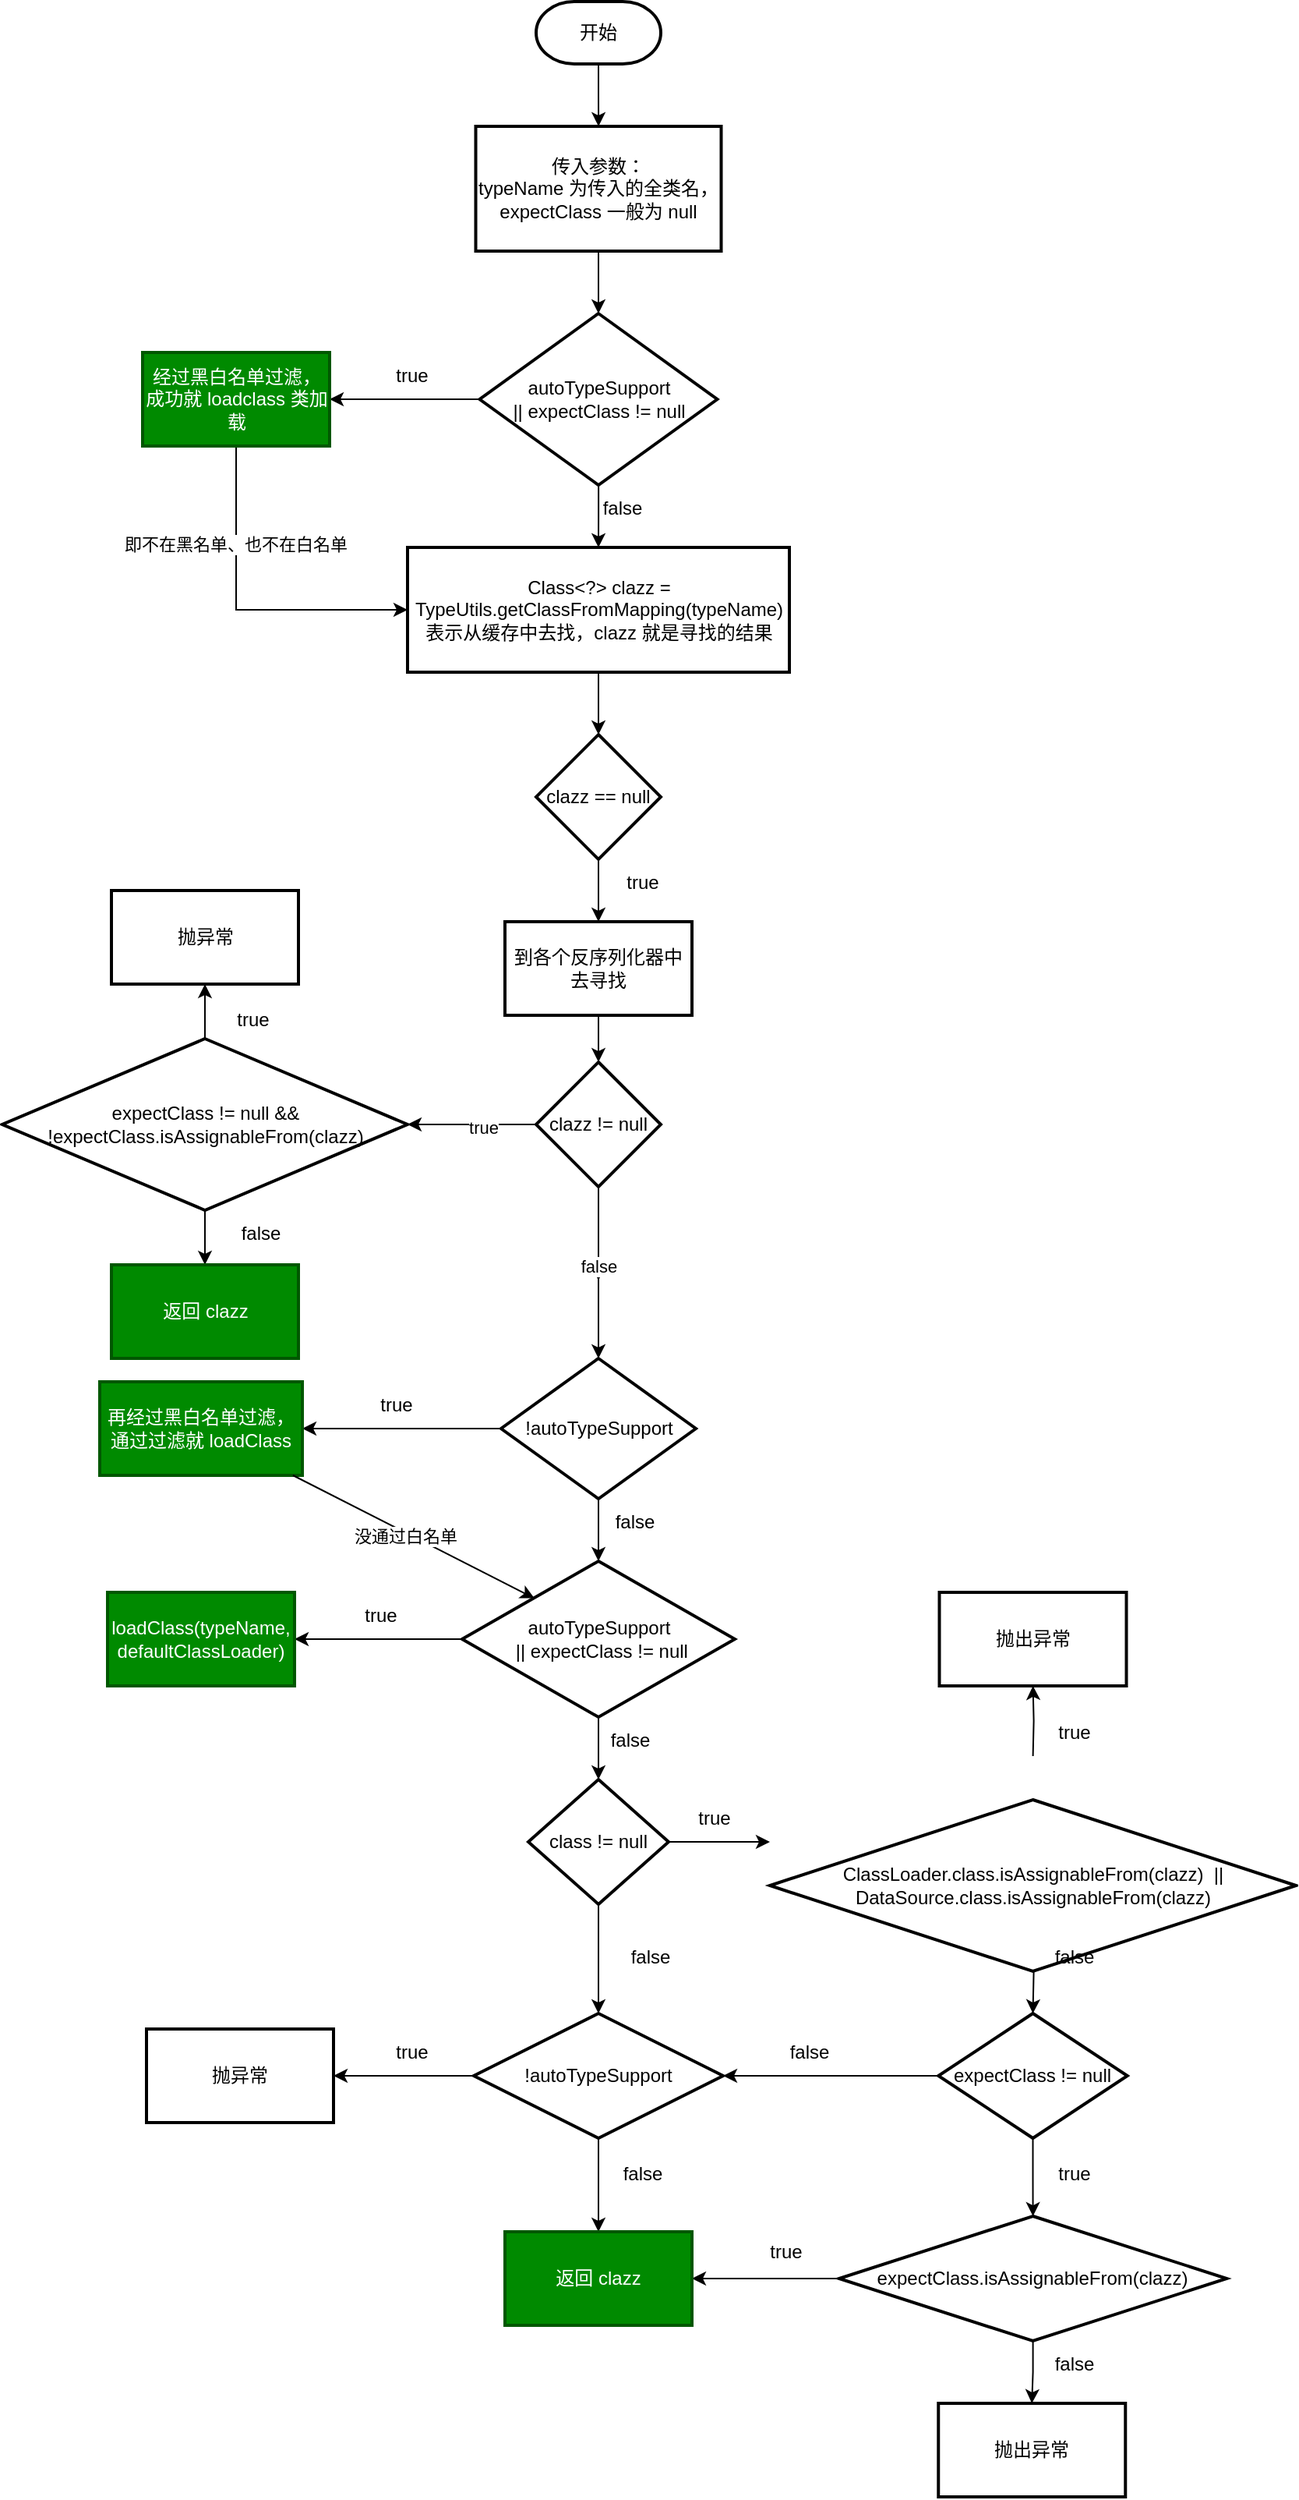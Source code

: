 <mxfile version="24.7.17">
  <diagram name="第 1 页" id="Zut5R3kLNDCN4mEiI1k3">
    <mxGraphModel dx="1971" dy="733" grid="1" gridSize="10" guides="1" tooltips="1" connect="1" arrows="1" fold="1" page="1" pageScale="1" pageWidth="827" pageHeight="1169" math="0" shadow="0">
      <root>
        <mxCell id="0" />
        <mxCell id="1" parent="0" />
        <mxCell id="CMOE_ImZV3FWWxxAa3Qx-3" value="" style="edgeStyle=orthogonalEdgeStyle;rounded=0;orthogonalLoop=1;jettySize=auto;html=1;" parent="1" source="CMOE_ImZV3FWWxxAa3Qx-1" target="CMOE_ImZV3FWWxxAa3Qx-2" edge="1">
          <mxGeometry relative="1" as="geometry" />
        </mxCell>
        <mxCell id="CMOE_ImZV3FWWxxAa3Qx-1" value="开始" style="strokeWidth=2;html=1;shape=mxgraph.flowchart.terminator;whiteSpace=wrap;" parent="1" vertex="1">
          <mxGeometry x="320" y="20" width="80" height="40" as="geometry" />
        </mxCell>
        <mxCell id="CMOE_ImZV3FWWxxAa3Qx-5" value="" style="edgeStyle=orthogonalEdgeStyle;rounded=0;orthogonalLoop=1;jettySize=auto;html=1;" parent="1" source="CMOE_ImZV3FWWxxAa3Qx-2" target="CMOE_ImZV3FWWxxAa3Qx-4" edge="1">
          <mxGeometry relative="1" as="geometry" />
        </mxCell>
        <mxCell id="CMOE_ImZV3FWWxxAa3Qx-2" value="传入参数：&lt;br&gt;typeName 为传入的全类名，expectClass 一般为 null" style="whiteSpace=wrap;html=1;strokeWidth=2;" parent="1" vertex="1">
          <mxGeometry x="281.25" y="100" width="157.5" height="80" as="geometry" />
        </mxCell>
        <mxCell id="CMOE_ImZV3FWWxxAa3Qx-7" value="" style="edgeStyle=orthogonalEdgeStyle;rounded=0;orthogonalLoop=1;jettySize=auto;html=1;" parent="1" source="CMOE_ImZV3FWWxxAa3Qx-4" target="CMOE_ImZV3FWWxxAa3Qx-6" edge="1">
          <mxGeometry relative="1" as="geometry" />
        </mxCell>
        <mxCell id="CMOE_ImZV3FWWxxAa3Qx-10" value="" style="edgeStyle=orthogonalEdgeStyle;rounded=0;orthogonalLoop=1;jettySize=auto;html=1;" parent="1" source="CMOE_ImZV3FWWxxAa3Qx-4" target="CMOE_ImZV3FWWxxAa3Qx-9" edge="1">
          <mxGeometry relative="1" as="geometry" />
        </mxCell>
        <mxCell id="CMOE_ImZV3FWWxxAa3Qx-4" value="autoTypeSupport&lt;br&gt;|| expectClass != null" style="rhombus;whiteSpace=wrap;html=1;strokeWidth=2;" parent="1" vertex="1">
          <mxGeometry x="283.75" y="220" width="152.5" height="110" as="geometry" />
        </mxCell>
        <mxCell id="AiQj4edmwETdCoRtKfjb-1" style="edgeStyle=orthogonalEdgeStyle;rounded=0;orthogonalLoop=1;jettySize=auto;html=1;entryX=0;entryY=0.5;entryDx=0;entryDy=0;" edge="1" parent="1" source="CMOE_ImZV3FWWxxAa3Qx-6" target="CMOE_ImZV3FWWxxAa3Qx-9">
          <mxGeometry relative="1" as="geometry">
            <Array as="points">
              <mxPoint x="128" y="410" />
            </Array>
          </mxGeometry>
        </mxCell>
        <mxCell id="AiQj4edmwETdCoRtKfjb-2" value="即不在黑名单、也不在白名单" style="edgeLabel;html=1;align=center;verticalAlign=middle;resizable=0;points=[];" vertex="1" connectable="0" parent="AiQj4edmwETdCoRtKfjb-1">
          <mxGeometry x="-0.416" y="-1" relative="1" as="geometry">
            <mxPoint as="offset" />
          </mxGeometry>
        </mxCell>
        <mxCell id="CMOE_ImZV3FWWxxAa3Qx-6" value="经过黑白名单过滤，&lt;br&gt;成功就 loadclass 类加载" style="whiteSpace=wrap;html=1;strokeWidth=2;fillColor=#008a00;fontColor=#ffffff;strokeColor=#005700;" parent="1" vertex="1">
          <mxGeometry x="67.5" y="245" width="120" height="60" as="geometry" />
        </mxCell>
        <mxCell id="CMOE_ImZV3FWWxxAa3Qx-8" value="true" style="text;html=1;align=center;verticalAlign=middle;resizable=0;points=[];autosize=1;strokeColor=none;fillColor=none;" parent="1" vertex="1">
          <mxGeometry x="220" y="245" width="40" height="30" as="geometry" />
        </mxCell>
        <mxCell id="CMOE_ImZV3FWWxxAa3Qx-13" value="" style="edgeStyle=orthogonalEdgeStyle;rounded=0;orthogonalLoop=1;jettySize=auto;html=1;" parent="1" source="CMOE_ImZV3FWWxxAa3Qx-9" target="CMOE_ImZV3FWWxxAa3Qx-12" edge="1">
          <mxGeometry relative="1" as="geometry" />
        </mxCell>
        <mxCell id="CMOE_ImZV3FWWxxAa3Qx-9" value="Class&amp;lt;?&amp;gt; clazz = TypeUtils.getClassFromMapping(typeName)&lt;br&gt;表示从缓存中去找，clazz 就是寻找的结果" style="whiteSpace=wrap;html=1;strokeWidth=2;" parent="1" vertex="1">
          <mxGeometry x="237.5" y="370" width="245" height="80" as="geometry" />
        </mxCell>
        <mxCell id="CMOE_ImZV3FWWxxAa3Qx-11" value="false" style="text;html=1;align=center;verticalAlign=middle;resizable=0;points=[];autosize=1;strokeColor=none;fillColor=none;" parent="1" vertex="1">
          <mxGeometry x="350" y="330" width="50" height="30" as="geometry" />
        </mxCell>
        <mxCell id="CMOE_ImZV3FWWxxAa3Qx-29" value="" style="edgeStyle=orthogonalEdgeStyle;rounded=0;orthogonalLoop=1;jettySize=auto;html=1;" parent="1" source="CMOE_ImZV3FWWxxAa3Qx-12" target="CMOE_ImZV3FWWxxAa3Qx-28" edge="1">
          <mxGeometry relative="1" as="geometry" />
        </mxCell>
        <mxCell id="CMOE_ImZV3FWWxxAa3Qx-12" value="clazz == null" style="rhombus;whiteSpace=wrap;html=1;strokeWidth=2;" parent="1" vertex="1">
          <mxGeometry x="320" y="490" width="80" height="80" as="geometry" />
        </mxCell>
        <mxCell id="CMOE_ImZV3FWWxxAa3Qx-19" value="true" style="text;html=1;align=center;verticalAlign=middle;resizable=0;points=[];autosize=1;strokeColor=none;fillColor=none;" parent="1" vertex="1">
          <mxGeometry x="367.5" y="570" width="40" height="30" as="geometry" />
        </mxCell>
        <mxCell id="CMOE_ImZV3FWWxxAa3Qx-22" value="" style="edgeStyle=orthogonalEdgeStyle;rounded=0;orthogonalLoop=1;jettySize=auto;html=1;" parent="1" source="CMOE_ImZV3FWWxxAa3Qx-20" target="CMOE_ImZV3FWWxxAa3Qx-21" edge="1">
          <mxGeometry relative="1" as="geometry" />
        </mxCell>
        <mxCell id="CMOE_ImZV3FWWxxAa3Qx-25" value="" style="edgeStyle=orthogonalEdgeStyle;rounded=0;orthogonalLoop=1;jettySize=auto;html=1;entryX=0.5;entryY=0;entryDx=0;entryDy=0;entryPerimeter=0;" parent="1" source="CMOE_ImZV3FWWxxAa3Qx-20" target="CMOE_ImZV3FWWxxAa3Qx-27" edge="1">
          <mxGeometry relative="1" as="geometry">
            <mxPoint x="357.5" y="1018" as="targetPoint" />
          </mxGeometry>
        </mxCell>
        <mxCell id="CMOE_ImZV3FWWxxAa3Qx-20" value="!autoTypeSupport" style="strokeWidth=2;html=1;shape=mxgraph.flowchart.decision;whiteSpace=wrap;" parent="1" vertex="1">
          <mxGeometry x="297.5" y="890" width="125" height="90" as="geometry" />
        </mxCell>
        <mxCell id="CMOE_ImZV3FWWxxAa3Qx-21" value="再经过黑白名单过滤，&lt;br&gt;通过过滤就 loadClass" style="whiteSpace=wrap;html=1;strokeWidth=2;fillColor=#008a00;fontColor=#ffffff;strokeColor=#005700;" parent="1" vertex="1">
          <mxGeometry x="40" y="905" width="130" height="60" as="geometry" />
        </mxCell>
        <mxCell id="CMOE_ImZV3FWWxxAa3Qx-23" value="true" style="text;html=1;align=center;verticalAlign=middle;resizable=0;points=[];autosize=1;strokeColor=none;fillColor=none;" parent="1" vertex="1">
          <mxGeometry x="210" y="905" width="40" height="30" as="geometry" />
        </mxCell>
        <mxCell id="CMOE_ImZV3FWWxxAa3Qx-26" value="false" style="text;html=1;align=center;verticalAlign=middle;resizable=0;points=[];autosize=1;strokeColor=none;fillColor=none;" parent="1" vertex="1">
          <mxGeometry x="357.5" y="980" width="50" height="30" as="geometry" />
        </mxCell>
        <mxCell id="CMOE_ImZV3FWWxxAa3Qx-32" value="" style="edgeStyle=orthogonalEdgeStyle;rounded=0;orthogonalLoop=1;jettySize=auto;html=1;" parent="1" source="CMOE_ImZV3FWWxxAa3Qx-27" target="CMOE_ImZV3FWWxxAa3Qx-31" edge="1">
          <mxGeometry relative="1" as="geometry" />
        </mxCell>
        <mxCell id="CMOE_ImZV3FWWxxAa3Qx-35" value="" style="edgeStyle=orthogonalEdgeStyle;rounded=0;orthogonalLoop=1;jettySize=auto;html=1;" parent="1" source="CMOE_ImZV3FWWxxAa3Qx-27" target="CMOE_ImZV3FWWxxAa3Qx-34" edge="1">
          <mxGeometry relative="1" as="geometry" />
        </mxCell>
        <mxCell id="CMOE_ImZV3FWWxxAa3Qx-27" value="autoTypeSupport&lt;br&gt;&amp;nbsp;|| expectClass != null" style="strokeWidth=2;html=1;shape=mxgraph.flowchart.decision;whiteSpace=wrap;" parent="1" vertex="1">
          <mxGeometry x="272.5" y="1020" width="175" height="100" as="geometry" />
        </mxCell>
        <mxCell id="CMOE_ImZV3FWWxxAa3Qx-30" style="edgeStyle=orthogonalEdgeStyle;rounded=0;orthogonalLoop=1;jettySize=auto;html=1;" parent="1" source="rEwCET5fMx2WfIRReQUM-1" edge="1">
          <mxGeometry relative="1" as="geometry">
            <mxPoint x="360" y="840" as="targetPoint" />
          </mxGeometry>
        </mxCell>
        <mxCell id="CMOE_ImZV3FWWxxAa3Qx-28" value="到各个反序列化器中去寻找" style="whiteSpace=wrap;html=1;strokeWidth=2;" parent="1" vertex="1">
          <mxGeometry x="300" y="610" width="120" height="60" as="geometry" />
        </mxCell>
        <mxCell id="CMOE_ImZV3FWWxxAa3Qx-31" value="loadClass(typeName, defaultClassLoader)" style="whiteSpace=wrap;html=1;strokeWidth=2;fillColor=#008a00;fontColor=#ffffff;strokeColor=#005700;" parent="1" vertex="1">
          <mxGeometry x="45" y="1040" width="120" height="60" as="geometry" />
        </mxCell>
        <mxCell id="CMOE_ImZV3FWWxxAa3Qx-33" value="true" style="text;html=1;align=center;verticalAlign=middle;resizable=0;points=[];autosize=1;strokeColor=none;fillColor=none;" parent="1" vertex="1">
          <mxGeometry x="200" y="1040" width="40" height="30" as="geometry" />
        </mxCell>
        <mxCell id="CMOE_ImZV3FWWxxAa3Qx-38" value="" style="edgeStyle=orthogonalEdgeStyle;rounded=0;orthogonalLoop=1;jettySize=auto;html=1;" parent="1" source="CMOE_ImZV3FWWxxAa3Qx-34" edge="1">
          <mxGeometry relative="1" as="geometry">
            <mxPoint x="470" y="1200" as="targetPoint" />
          </mxGeometry>
        </mxCell>
        <mxCell id="CMOE_ImZV3FWWxxAa3Qx-54" value="" style="edgeStyle=orthogonalEdgeStyle;rounded=0;orthogonalLoop=1;jettySize=auto;html=1;" parent="1" source="CMOE_ImZV3FWWxxAa3Qx-34" target="CMOE_ImZV3FWWxxAa3Qx-53" edge="1">
          <mxGeometry relative="1" as="geometry" />
        </mxCell>
        <mxCell id="CMOE_ImZV3FWWxxAa3Qx-34" value="class != null" style="rhombus;whiteSpace=wrap;html=1;strokeWidth=2;" parent="1" vertex="1">
          <mxGeometry x="315" y="1160" width="90" height="80" as="geometry" />
        </mxCell>
        <mxCell id="CMOE_ImZV3FWWxxAa3Qx-36" value="false" style="text;html=1;align=center;verticalAlign=middle;resizable=0;points=[];autosize=1;strokeColor=none;fillColor=none;" parent="1" vertex="1">
          <mxGeometry x="355" y="1120" width="50" height="30" as="geometry" />
        </mxCell>
        <mxCell id="CMOE_ImZV3FWWxxAa3Qx-44" value="" style="edgeStyle=orthogonalEdgeStyle;rounded=0;orthogonalLoop=1;jettySize=auto;html=1;" parent="1" target="CMOE_ImZV3FWWxxAa3Qx-43" edge="1">
          <mxGeometry relative="1" as="geometry">
            <mxPoint x="638.8" y="1145.016" as="sourcePoint" />
          </mxGeometry>
        </mxCell>
        <mxCell id="CMOE_ImZV3FWWxxAa3Qx-47" value="" style="edgeStyle=orthogonalEdgeStyle;rounded=0;orthogonalLoop=1;jettySize=auto;html=1;" parent="1" target="CMOE_ImZV3FWWxxAa3Qx-46" edge="1">
          <mxGeometry relative="1" as="geometry">
            <mxPoint x="638.75" y="1255" as="sourcePoint" />
          </mxGeometry>
        </mxCell>
        <mxCell id="CMOE_ImZV3FWWxxAa3Qx-37" value="ClassLoader.class.isAssignableFrom(clazz)&amp;nbsp; || DataSource.class.isAssignableFrom(clazz)" style="rhombus;whiteSpace=wrap;html=1;strokeWidth=2;" parent="1" vertex="1">
          <mxGeometry x="470" y="1173" width="337.5" height="110" as="geometry" />
        </mxCell>
        <mxCell id="CMOE_ImZV3FWWxxAa3Qx-39" value="true" style="text;html=1;align=center;verticalAlign=middle;resizable=0;points=[];autosize=1;strokeColor=none;fillColor=none;" parent="1" vertex="1">
          <mxGeometry x="414" y="1170" width="40" height="30" as="geometry" />
        </mxCell>
        <mxCell id="CMOE_ImZV3FWWxxAa3Qx-42" value="false" style="text;html=1;align=center;verticalAlign=middle;resizable=0;points=[];autosize=1;strokeColor=none;fillColor=none;" parent="1" vertex="1">
          <mxGeometry x="640" y="1259" width="50" height="30" as="geometry" />
        </mxCell>
        <mxCell id="CMOE_ImZV3FWWxxAa3Qx-43" value="抛出异常" style="whiteSpace=wrap;html=1;strokeWidth=2;" parent="1" vertex="1">
          <mxGeometry x="578.75" y="1040" width="120" height="60" as="geometry" />
        </mxCell>
        <mxCell id="CMOE_ImZV3FWWxxAa3Qx-45" value="true" style="text;html=1;align=center;verticalAlign=middle;resizable=0;points=[];autosize=1;strokeColor=none;fillColor=none;" parent="1" vertex="1">
          <mxGeometry x="645" y="1115" width="40" height="30" as="geometry" />
        </mxCell>
        <mxCell id="CMOE_ImZV3FWWxxAa3Qx-51" value="" style="edgeStyle=orthogonalEdgeStyle;rounded=0;orthogonalLoop=1;jettySize=auto;html=1;" parent="1" source="CMOE_ImZV3FWWxxAa3Qx-46" target="CMOE_ImZV3FWWxxAa3Qx-50" edge="1">
          <mxGeometry relative="1" as="geometry" />
        </mxCell>
        <mxCell id="CMOE_ImZV3FWWxxAa3Qx-55" style="edgeStyle=orthogonalEdgeStyle;rounded=0;orthogonalLoop=1;jettySize=auto;html=1;entryX=1;entryY=0.5;entryDx=0;entryDy=0;" parent="1" source="CMOE_ImZV3FWWxxAa3Qx-46" target="CMOE_ImZV3FWWxxAa3Qx-53" edge="1">
          <mxGeometry relative="1" as="geometry" />
        </mxCell>
        <mxCell id="CMOE_ImZV3FWWxxAa3Qx-46" value="expectClass != null" style="rhombus;whiteSpace=wrap;html=1;strokeWidth=2;" parent="1" vertex="1">
          <mxGeometry x="578.13" y="1310" width="121.25" height="80" as="geometry" />
        </mxCell>
        <mxCell id="CMOE_ImZV3FWWxxAa3Qx-59" value="" style="edgeStyle=orthogonalEdgeStyle;rounded=0;orthogonalLoop=1;jettySize=auto;html=1;" parent="1" source="CMOE_ImZV3FWWxxAa3Qx-50" target="CMOE_ImZV3FWWxxAa3Qx-58" edge="1">
          <mxGeometry relative="1" as="geometry" />
        </mxCell>
        <mxCell id="CMOE_ImZV3FWWxxAa3Qx-64" style="edgeStyle=orthogonalEdgeStyle;rounded=0;orthogonalLoop=1;jettySize=auto;html=1;entryX=1;entryY=0.5;entryDx=0;entryDy=0;" parent="1" source="CMOE_ImZV3FWWxxAa3Qx-50" target="CMOE_ImZV3FWWxxAa3Qx-61" edge="1">
          <mxGeometry relative="1" as="geometry" />
        </mxCell>
        <mxCell id="CMOE_ImZV3FWWxxAa3Qx-50" value="expectClass.isAssignableFrom(clazz)" style="rhombus;whiteSpace=wrap;html=1;strokeWidth=2;" parent="1" vertex="1">
          <mxGeometry x="514.37" y="1440" width="248.76" height="80" as="geometry" />
        </mxCell>
        <mxCell id="CMOE_ImZV3FWWxxAa3Qx-52" value="true" style="text;html=1;align=center;verticalAlign=middle;resizable=0;points=[];autosize=1;strokeColor=none;fillColor=none;" parent="1" vertex="1">
          <mxGeometry x="645" y="1398" width="40" height="30" as="geometry" />
        </mxCell>
        <mxCell id="CMOE_ImZV3FWWxxAa3Qx-62" value="" style="edgeStyle=orthogonalEdgeStyle;rounded=0;orthogonalLoop=1;jettySize=auto;html=1;" parent="1" source="CMOE_ImZV3FWWxxAa3Qx-53" target="CMOE_ImZV3FWWxxAa3Qx-61" edge="1">
          <mxGeometry relative="1" as="geometry" />
        </mxCell>
        <mxCell id="CMOE_ImZV3FWWxxAa3Qx-67" value="" style="edgeStyle=orthogonalEdgeStyle;rounded=0;orthogonalLoop=1;jettySize=auto;html=1;" parent="1" source="CMOE_ImZV3FWWxxAa3Qx-53" target="CMOE_ImZV3FWWxxAa3Qx-66" edge="1">
          <mxGeometry relative="1" as="geometry" />
        </mxCell>
        <mxCell id="CMOE_ImZV3FWWxxAa3Qx-53" value="!autoTypeSupport" style="rhombus;whiteSpace=wrap;html=1;strokeWidth=2;" parent="1" vertex="1">
          <mxGeometry x="280" y="1310" width="160" height="80" as="geometry" />
        </mxCell>
        <mxCell id="CMOE_ImZV3FWWxxAa3Qx-56" value="false" style="text;html=1;align=center;verticalAlign=middle;resizable=0;points=[];autosize=1;strokeColor=none;fillColor=none;" parent="1" vertex="1">
          <mxGeometry x="470" y="1320" width="50" height="30" as="geometry" />
        </mxCell>
        <mxCell id="CMOE_ImZV3FWWxxAa3Qx-57" value="false" style="text;html=1;align=center;verticalAlign=middle;resizable=0;points=[];autosize=1;strokeColor=none;fillColor=none;" parent="1" vertex="1">
          <mxGeometry x="367.5" y="1259" width="50" height="30" as="geometry" />
        </mxCell>
        <mxCell id="CMOE_ImZV3FWWxxAa3Qx-58" value="抛出异常" style="whiteSpace=wrap;html=1;strokeWidth=2;" parent="1" vertex="1">
          <mxGeometry x="578.13" y="1560" width="120" height="60" as="geometry" />
        </mxCell>
        <mxCell id="CMOE_ImZV3FWWxxAa3Qx-60" value="false" style="text;html=1;align=center;verticalAlign=middle;resizable=0;points=[];autosize=1;strokeColor=none;fillColor=none;" parent="1" vertex="1">
          <mxGeometry x="640" y="1520" width="50" height="30" as="geometry" />
        </mxCell>
        <mxCell id="CMOE_ImZV3FWWxxAa3Qx-61" value="返回 clazz" style="whiteSpace=wrap;html=1;strokeWidth=2;fillColor=#008a00;fontColor=#ffffff;strokeColor=#005700;" parent="1" vertex="1">
          <mxGeometry x="300" y="1450" width="120" height="60" as="geometry" />
        </mxCell>
        <mxCell id="CMOE_ImZV3FWWxxAa3Qx-63" value="false" style="text;html=1;align=center;verticalAlign=middle;resizable=0;points=[];autosize=1;strokeColor=none;fillColor=none;" parent="1" vertex="1">
          <mxGeometry x="362.5" y="1398" width="50" height="30" as="geometry" />
        </mxCell>
        <mxCell id="CMOE_ImZV3FWWxxAa3Qx-65" value="true" style="text;html=1;align=center;verticalAlign=middle;resizable=0;points=[];autosize=1;strokeColor=none;fillColor=none;" parent="1" vertex="1">
          <mxGeometry x="460" y="1448" width="40" height="30" as="geometry" />
        </mxCell>
        <mxCell id="CMOE_ImZV3FWWxxAa3Qx-66" value="抛异常" style="whiteSpace=wrap;html=1;strokeWidth=2;" parent="1" vertex="1">
          <mxGeometry x="70" y="1320" width="120" height="60" as="geometry" />
        </mxCell>
        <mxCell id="CMOE_ImZV3FWWxxAa3Qx-68" value="true" style="text;html=1;align=center;verticalAlign=middle;resizable=0;points=[];autosize=1;strokeColor=none;fillColor=none;" parent="1" vertex="1">
          <mxGeometry x="220" y="1320" width="40" height="30" as="geometry" />
        </mxCell>
        <mxCell id="-PEKi2Jq46QgjA2PSxum-6" value="" style="edgeStyle=orthogonalEdgeStyle;rounded=0;orthogonalLoop=1;jettySize=auto;html=1;" parent="1" source="-PEKi2Jq46QgjA2PSxum-3" target="-PEKi2Jq46QgjA2PSxum-5" edge="1">
          <mxGeometry relative="1" as="geometry" />
        </mxCell>
        <mxCell id="-PEKi2Jq46QgjA2PSxum-9" value="" style="edgeStyle=orthogonalEdgeStyle;rounded=0;orthogonalLoop=1;jettySize=auto;html=1;" parent="1" source="-PEKi2Jq46QgjA2PSxum-3" target="-PEKi2Jq46QgjA2PSxum-8" edge="1">
          <mxGeometry relative="1" as="geometry" />
        </mxCell>
        <mxCell id="-PEKi2Jq46QgjA2PSxum-3" value="expectClass != null &amp;amp;&amp;amp; !expectClass.isAssignableFrom(clazz)" style="rhombus;whiteSpace=wrap;html=1;strokeWidth=2;" parent="1" vertex="1">
          <mxGeometry x="-22.5" y="685" width="260" height="110" as="geometry" />
        </mxCell>
        <mxCell id="-PEKi2Jq46QgjA2PSxum-5" value="抛异常" style="whiteSpace=wrap;html=1;strokeWidth=2;" parent="1" vertex="1">
          <mxGeometry x="47.5" y="590" width="120" height="60" as="geometry" />
        </mxCell>
        <mxCell id="-PEKi2Jq46QgjA2PSxum-7" value="true" style="text;html=1;align=center;verticalAlign=middle;resizable=0;points=[];autosize=1;strokeColor=none;fillColor=none;" parent="1" vertex="1">
          <mxGeometry x="117.5" y="658" width="40" height="30" as="geometry" />
        </mxCell>
        <mxCell id="-PEKi2Jq46QgjA2PSxum-8" value="返回 clazz" style="whiteSpace=wrap;html=1;strokeWidth=2;fillColor=#008a00;fontColor=#ffffff;strokeColor=#005700;" parent="1" vertex="1">
          <mxGeometry x="47.5" y="830" width="120" height="60" as="geometry" />
        </mxCell>
        <mxCell id="-PEKi2Jq46QgjA2PSxum-10" value="false" style="text;html=1;align=center;verticalAlign=middle;resizable=0;points=[];autosize=1;strokeColor=none;fillColor=none;" parent="1" vertex="1">
          <mxGeometry x="117.5" y="795" width="50" height="30" as="geometry" />
        </mxCell>
        <mxCell id="9Ipn90qoMDrXZe3CzBVg-1" style="rounded=0;orthogonalLoop=1;jettySize=auto;html=1;entryX=0.265;entryY=0.238;entryDx=0;entryDy=0;entryPerimeter=0;" parent="1" source="CMOE_ImZV3FWWxxAa3Qx-21" target="CMOE_ImZV3FWWxxAa3Qx-27" edge="1">
          <mxGeometry relative="1" as="geometry" />
        </mxCell>
        <mxCell id="9Ipn90qoMDrXZe3CzBVg-2" value="没通过白名单" style="edgeLabel;html=1;align=center;verticalAlign=middle;resizable=0;points=[];" parent="9Ipn90qoMDrXZe3CzBVg-1" vertex="1" connectable="0">
          <mxGeometry x="-0.057" y="-2" relative="1" as="geometry">
            <mxPoint as="offset" />
          </mxGeometry>
        </mxCell>
        <mxCell id="rEwCET5fMx2WfIRReQUM-2" style="edgeStyle=orthogonalEdgeStyle;rounded=0;orthogonalLoop=1;jettySize=auto;html=1;exitX=0.5;exitY=1;exitDx=0;exitDy=0;entryX=0.5;entryY=0;entryDx=0;entryDy=0;entryPerimeter=0;" parent="1" source="rEwCET5fMx2WfIRReQUM-1" target="CMOE_ImZV3FWWxxAa3Qx-20" edge="1">
          <mxGeometry relative="1" as="geometry" />
        </mxCell>
        <mxCell id="rEwCET5fMx2WfIRReQUM-3" value="false" style="edgeLabel;html=1;align=center;verticalAlign=middle;resizable=0;points=[];" parent="rEwCET5fMx2WfIRReQUM-2" vertex="1" connectable="0">
          <mxGeometry x="-0.073" relative="1" as="geometry">
            <mxPoint as="offset" />
          </mxGeometry>
        </mxCell>
        <mxCell id="rEwCET5fMx2WfIRReQUM-4" value="" style="edgeStyle=orthogonalEdgeStyle;rounded=0;orthogonalLoop=1;jettySize=auto;html=1;" parent="1" source="CMOE_ImZV3FWWxxAa3Qx-28" target="rEwCET5fMx2WfIRReQUM-1" edge="1">
          <mxGeometry relative="1" as="geometry">
            <mxPoint x="360" y="670" as="sourcePoint" />
            <mxPoint x="360" y="740" as="targetPoint" />
          </mxGeometry>
        </mxCell>
        <mxCell id="rEwCET5fMx2WfIRReQUM-5" style="edgeStyle=orthogonalEdgeStyle;rounded=0;orthogonalLoop=1;jettySize=auto;html=1;entryX=1;entryY=0.5;entryDx=0;entryDy=0;" parent="1" source="rEwCET5fMx2WfIRReQUM-1" target="-PEKi2Jq46QgjA2PSxum-3" edge="1">
          <mxGeometry relative="1" as="geometry" />
        </mxCell>
        <mxCell id="rEwCET5fMx2WfIRReQUM-6" value="true" style="edgeLabel;html=1;align=center;verticalAlign=middle;resizable=0;points=[];" parent="rEwCET5fMx2WfIRReQUM-5" vertex="1" connectable="0">
          <mxGeometry x="-0.161" y="2" relative="1" as="geometry">
            <mxPoint as="offset" />
          </mxGeometry>
        </mxCell>
        <mxCell id="rEwCET5fMx2WfIRReQUM-1" value="clazz != null" style="rhombus;whiteSpace=wrap;html=1;strokeWidth=2;" parent="1" vertex="1">
          <mxGeometry x="320" y="700" width="80" height="80" as="geometry" />
        </mxCell>
      </root>
    </mxGraphModel>
  </diagram>
</mxfile>
